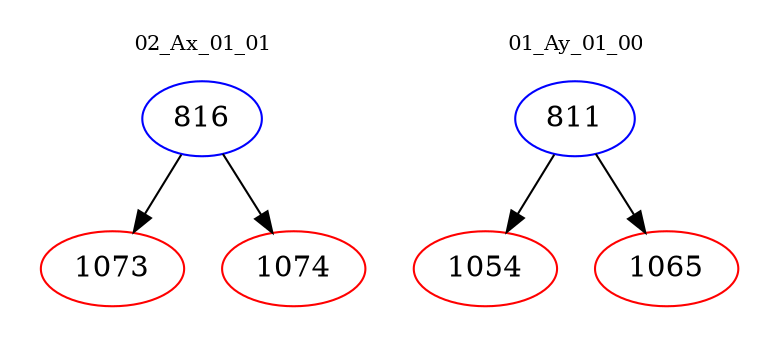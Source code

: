 digraph{
subgraph cluster_0 {
color = white
label = "02_Ax_01_01";
fontsize=10;
T0_816 [label="816", color="blue"]
T0_816 -> T0_1073 [color="black"]
T0_1073 [label="1073", color="red"]
T0_816 -> T0_1074 [color="black"]
T0_1074 [label="1074", color="red"]
}
subgraph cluster_1 {
color = white
label = "01_Ay_01_00";
fontsize=10;
T1_811 [label="811", color="blue"]
T1_811 -> T1_1054 [color="black"]
T1_1054 [label="1054", color="red"]
T1_811 -> T1_1065 [color="black"]
T1_1065 [label="1065", color="red"]
}
}
